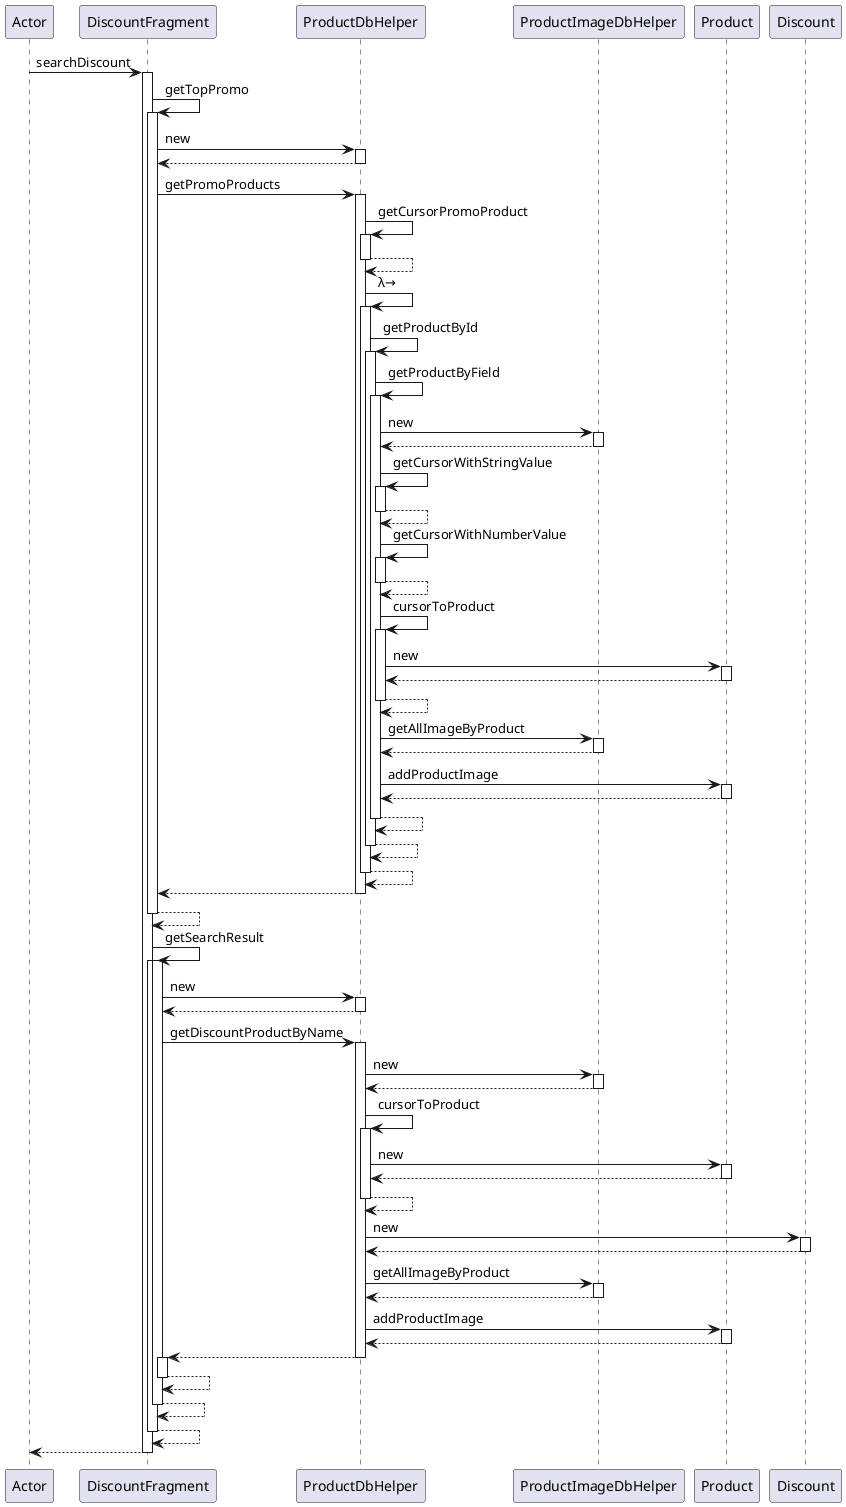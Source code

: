 @startuml
participant Actor
Actor -> DiscountFragment : searchDiscount
activate DiscountFragment
DiscountFragment -> DiscountFragment : getTopPromo
activate DiscountFragment
DiscountFragment -> ProductDbHelper : new
activate ProductDbHelper
ProductDbHelper --> DiscountFragment
deactivate ProductDbHelper
DiscountFragment -> ProductDbHelper : getPromoProducts
activate ProductDbHelper
ProductDbHelper -> ProductDbHelper : getCursorPromoProduct
activate ProductDbHelper
ProductDbHelper --> ProductDbHelper
deactivate ProductDbHelper
ProductDbHelper -> ProductDbHelper : λ→
activate ProductDbHelper
ProductDbHelper -> ProductDbHelper : getProductById
activate ProductDbHelper
ProductDbHelper -> ProductDbHelper : getProductByField
activate ProductDbHelper
ProductDbHelper -> ProductImageDbHelper : new
activate ProductImageDbHelper
ProductImageDbHelper --> ProductDbHelper
deactivate ProductImageDbHelper
ProductDbHelper -> ProductDbHelper : getCursorWithStringValue
activate ProductDbHelper
ProductDbHelper --> ProductDbHelper
deactivate ProductDbHelper
ProductDbHelper -> ProductDbHelper : getCursorWithNumberValue
activate ProductDbHelper
ProductDbHelper --> ProductDbHelper
deactivate ProductDbHelper
ProductDbHelper -> ProductDbHelper : cursorToProduct
activate ProductDbHelper
ProductDbHelper -> Product : new
activate Product
Product --> ProductDbHelper
deactivate Product
ProductDbHelper --> ProductDbHelper
deactivate ProductDbHelper
ProductDbHelper -> ProductImageDbHelper : getAllImageByProduct
activate ProductImageDbHelper
ProductImageDbHelper --> ProductDbHelper
deactivate ProductImageDbHelper
ProductDbHelper -> Product : addProductImage
activate Product
Product --> ProductDbHelper
deactivate Product
ProductDbHelper --> ProductDbHelper
deactivate ProductDbHelper
ProductDbHelper --> ProductDbHelper
deactivate ProductDbHelper
ProductDbHelper --> ProductDbHelper
deactivate ProductDbHelper
ProductDbHelper --> DiscountFragment
deactivate ProductDbHelper
DiscountFragment --> DiscountFragment
deactivate DiscountFragment
DiscountFragment -> DiscountFragment : getSearchResult
activate DiscountFragment
activate DiscountFragment
DiscountFragment -> ProductDbHelper : new
activate ProductDbHelper
ProductDbHelper --> DiscountFragment
deactivate ProductDbHelper
DiscountFragment -> ProductDbHelper : getDiscountProductByName
activate ProductDbHelper
ProductDbHelper -> ProductImageDbHelper : new
activate ProductImageDbHelper
ProductImageDbHelper --> ProductDbHelper
deactivate ProductImageDbHelper
ProductDbHelper -> ProductDbHelper : cursorToProduct
activate ProductDbHelper
ProductDbHelper -> Product : new
activate Product
Product --> ProductDbHelper
deactivate Product
ProductDbHelper --> ProductDbHelper
deactivate ProductDbHelper
ProductDbHelper -> Discount : new
activate Discount
Discount --> ProductDbHelper
deactivate Discount
ProductDbHelper -> ProductImageDbHelper : getAllImageByProduct
activate ProductImageDbHelper
ProductImageDbHelper --> ProductDbHelper
deactivate ProductImageDbHelper
ProductDbHelper -> Product : addProductImage
activate Product
Product --> ProductDbHelper
deactivate Product
ProductDbHelper --> DiscountFragment
deactivate ProductDbHelper
activate DiscountFragment
DiscountFragment --> DiscountFragment
deactivate DiscountFragment
DiscountFragment --> DiscountFragment
deactivate DiscountFragment
DiscountFragment --> DiscountFragment
deactivate DiscountFragment
return
@enduml